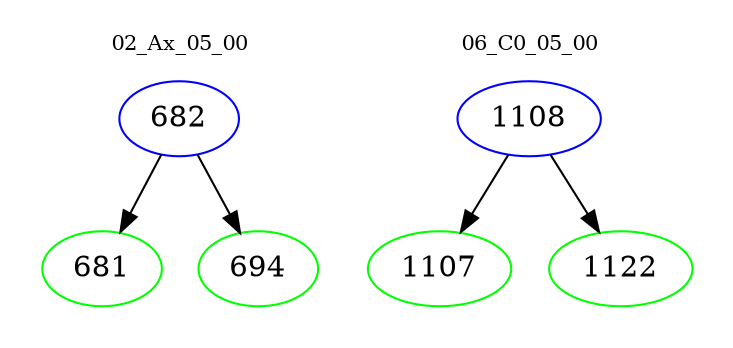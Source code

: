 digraph{
subgraph cluster_0 {
color = white
label = "02_Ax_05_00";
fontsize=10;
T0_682 [label="682", color="blue"]
T0_682 -> T0_681 [color="black"]
T0_681 [label="681", color="green"]
T0_682 -> T0_694 [color="black"]
T0_694 [label="694", color="green"]
}
subgraph cluster_1 {
color = white
label = "06_C0_05_00";
fontsize=10;
T1_1108 [label="1108", color="blue"]
T1_1108 -> T1_1107 [color="black"]
T1_1107 [label="1107", color="green"]
T1_1108 -> T1_1122 [color="black"]
T1_1122 [label="1122", color="green"]
}
}
